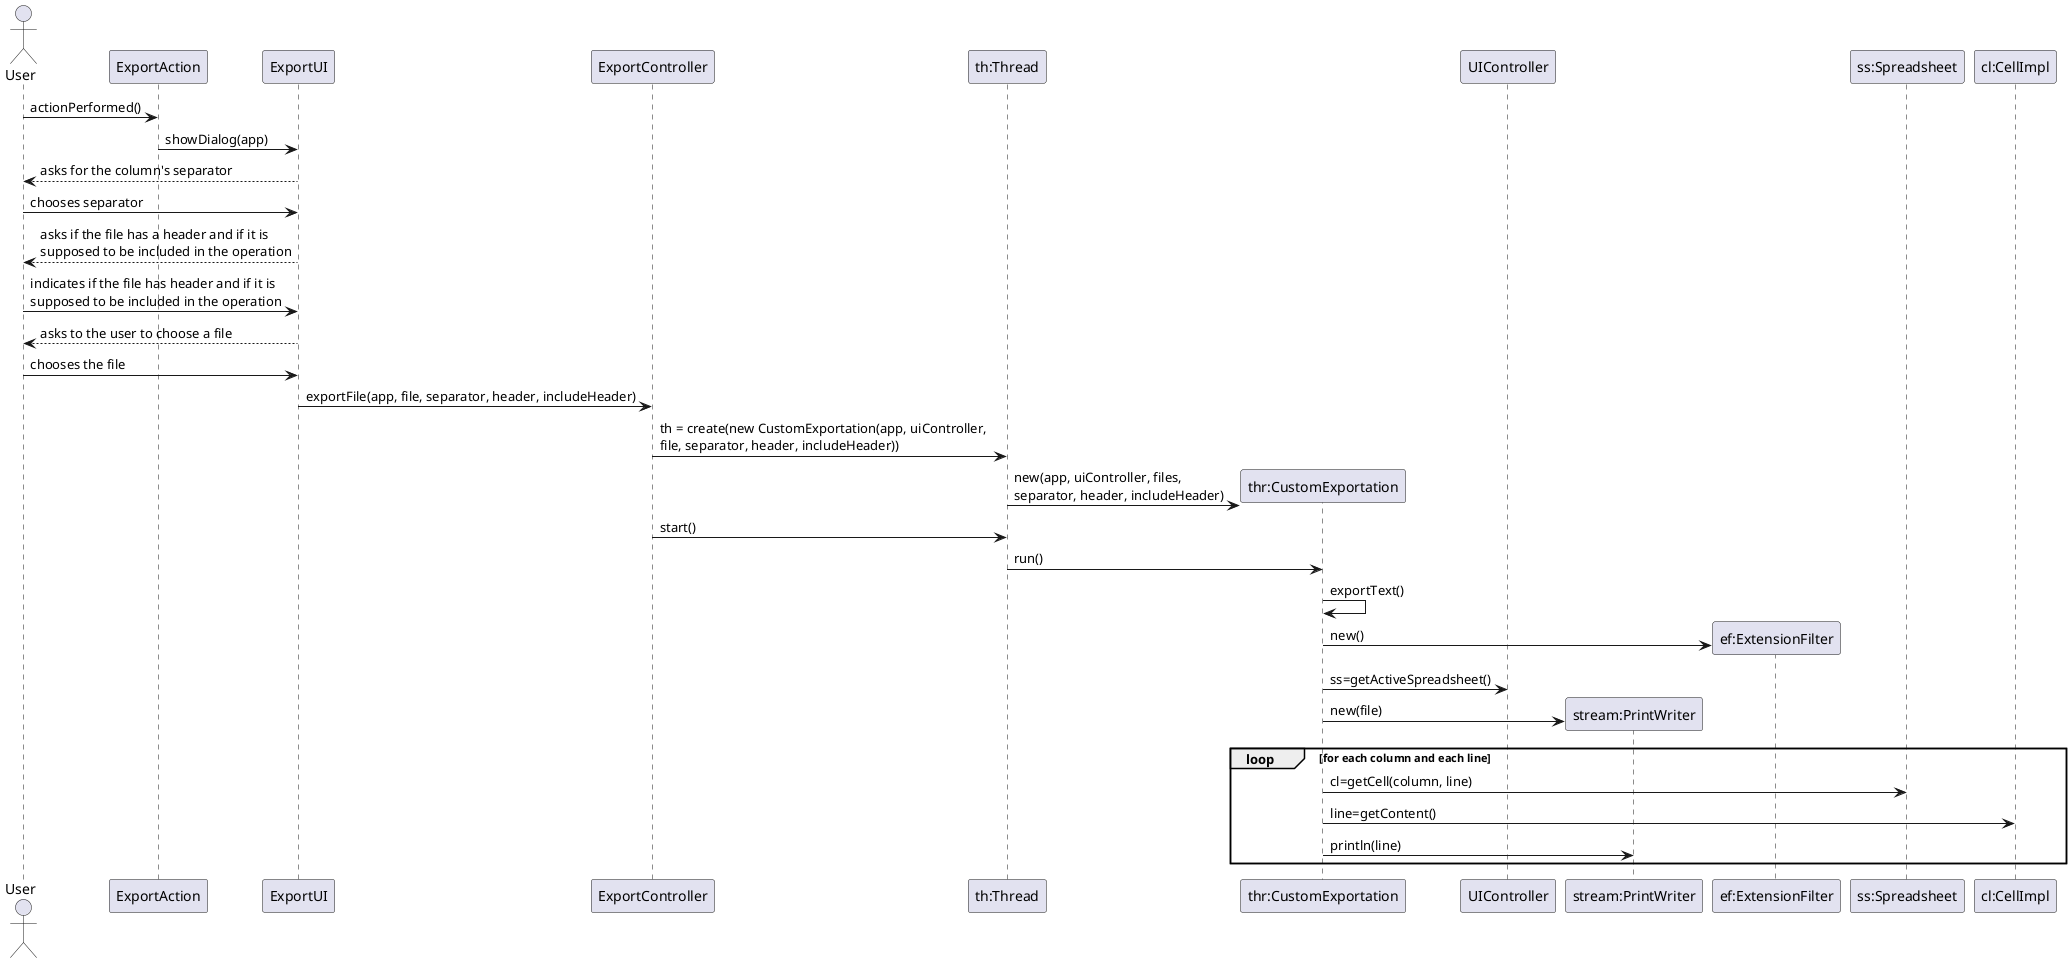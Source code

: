 @startuml doc-files/export_from_text_file_ipc04_01.png
 actor User
 participant "ExportAction" as iea
 participant "ExportUI" as ui
 participant "ExportController" as ctrl
 participant "th:Thread" as th
 participant "thr:CustomExportation" as thr
 participant "UIController" as uictrl
 participant "stream:PrintWriter" as pw
 participant "ef:ExtensionFilter" as ef
 participant "ss:Spreadsheet" as ss
 participant "cl:CellImpl" as cl

User -> iea : actionPerformed()
iea -> ui : showDialog(app)
User <-- ui : asks for the column's separator
User -> ui : chooses separator
User <-- ui : asks if the file has a header and if it is \nsupposed to be included in the operation
User -> ui : indicates if the file has header and if it is \nsupposed to be included in the operation
User <-- ui : asks to the user to choose a file
User -> ui : chooses the file
ui -> ctrl : exportFile(app, file, separator, header, includeHeader)
ctrl -> th : th = create(new CustomExportation(app, uiController, \nfile, separator, header, includeHeader))
create thr
th -> thr : new(app, uiController, files, \nseparator, header, includeHeader)
ctrl -> th : start()
th -> thr : run()
thr -> thr : exportText()
create ef
thr -> ef : new()
thr -> uictrl : ss=getActiveSpreadsheet()
create pw
thr -> pw : new(file)
loop for each column and each line
thr -> ss : cl=getCell(column, line)
thr-> cl : line=getContent()
thr -> pw : println(line)
end loop

@enduml